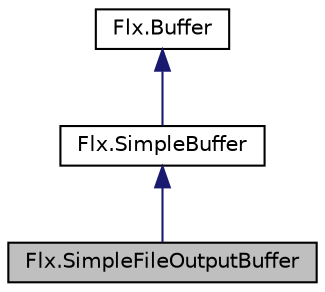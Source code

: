 digraph "Flx.SimpleFileOutputBuffer"
{
 // LATEX_PDF_SIZE
  edge [fontname="Helvetica",fontsize="10",labelfontname="Helvetica",labelfontsize="10"];
  node [fontname="Helvetica",fontsize="10",shape=record];
  Node1 [label="Flx.SimpleFileOutputBuffer",height=0.2,width=0.4,color="black", fillcolor="grey75", style="filled", fontcolor="black",tooltip=" "];
  Node2 -> Node1 [dir="back",color="midnightblue",fontsize="10",style="solid",fontname="Helvetica"];
  Node2 [label="Flx.SimpleBuffer",height=0.2,width=0.4,color="black", fillcolor="white", style="filled",URL="$classFlx_1_1SimpleBuffer.html",tooltip=" "];
  Node3 -> Node2 [dir="back",color="midnightblue",fontsize="10",style="solid",fontname="Helvetica"];
  Node3 [label="Flx.Buffer",height=0.2,width=0.4,color="black", fillcolor="white", style="filled",URL="$classFlx_1_1Buffer.html",tooltip=" "];
}
